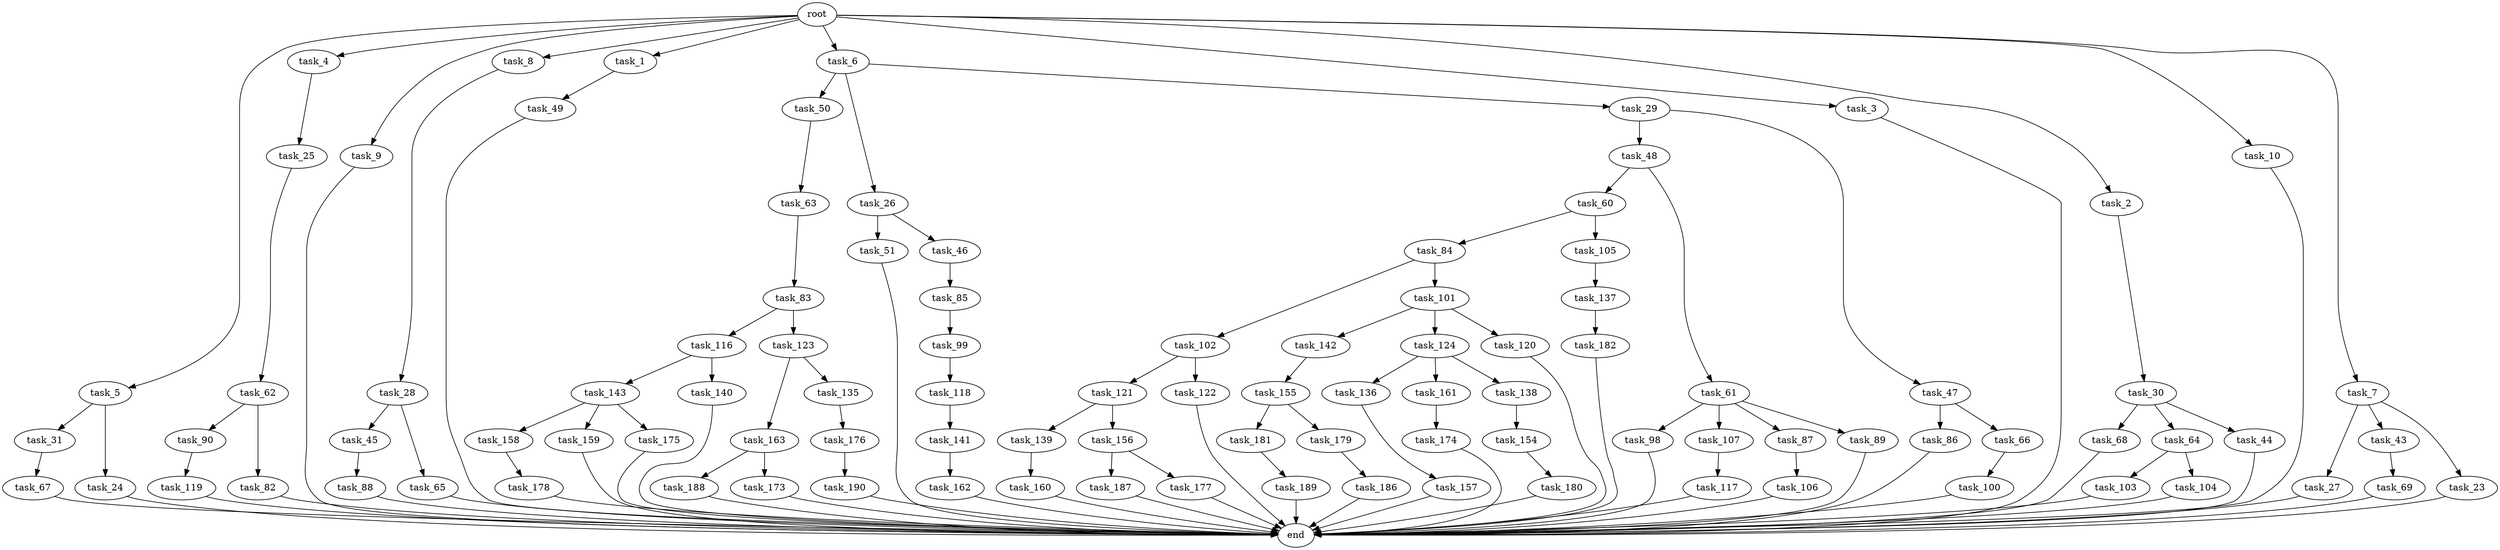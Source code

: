 digraph G {
  task_136 [size="1374389534.720000"];
  task_27 [size="1374389534.720000"];
  task_68 [size="1374389534.720000"];
  task_50 [size="773094113.280000"];
  task_119 [size="1374389534.720000"];
  task_181 [size="2147483648.000000"];
  task_182 [size="5497558138.880000"];
  task_189 [size="3092376453.120000"];
  task_116 [size="2147483648.000000"];
  task_187 [size="5497558138.880000"];
  task_5 [size="10.240000"];
  task_4 [size="10.240000"];
  task_121 [size="2147483648.000000"];
  task_84 [size="6957847019.520000"];
  task_90 [size="6957847019.520000"];
  task_31 [size="3092376453.120000"];
  task_143 [size="6957847019.520000"];
  task_26 [size="773094113.280000"];
  task_64 [size="1374389534.720000"];
  task_103 [size="2147483648.000000"];
  task_118 [size="343597383.680000"];
  task_141 [size="8589934592.000000"];
  task_190 [size="3092376453.120000"];
  task_51 [size="8589934592.000000"];
  task_28 [size="1374389534.720000"];
  task_102 [size="2147483648.000000"];
  task_82 [size="6957847019.520000"];
  task_9 [size="10.240000"];
  task_44 [size="1374389534.720000"];
  task_105 [size="6957847019.520000"];
  task_98 [size="773094113.280000"];
  task_186 [size="6957847019.520000"];
  task_88 [size="8589934592.000000"];
  root [size="0.000000"];
  task_8 [size="10.240000"];
  task_117 [size="4209067950.080000"];
  task_86 [size="5497558138.880000"];
  task_160 [size="8589934592.000000"];
  task_179 [size="2147483648.000000"];
  task_83 [size="3092376453.120000"];
  task_1 [size="10.240000"];
  task_174 [size="3092376453.120000"];
  task_60 [size="6957847019.520000"];
  task_188 [size="6957847019.520000"];
  task_140 [size="6957847019.520000"];
  task_158 [size="8589934592.000000"];
  task_24 [size="3092376453.120000"];
  task_180 [size="6957847019.520000"];
  task_157 [size="343597383.680000"];
  task_104 [size="2147483648.000000"];
  task_177 [size="5497558138.880000"];
  task_106 [size="773094113.280000"];
  task_43 [size="1374389534.720000"];
  task_63 [size="4209067950.080000"];
  task_6 [size="10.240000"];
  task_173 [size="6957847019.520000"];
  task_3 [size="10.240000"];
  task_139 [size="6957847019.520000"];
  end [size="0.000000"];
  task_142 [size="3092376453.120000"];
  task_85 [size="773094113.280000"];
  task_69 [size="343597383.680000"];
  task_154 [size="4209067950.080000"];
  task_176 [size="1374389534.720000"];
  task_62 [size="3092376453.120000"];
  task_163 [size="773094113.280000"];
  task_161 [size="1374389534.720000"];
  task_107 [size="773094113.280000"];
  task_30 [size="773094113.280000"];
  task_137 [size="8589934592.000000"];
  task_48 [size="1374389534.720000"];
  task_45 [size="5497558138.880000"];
  task_46 [size="8589934592.000000"];
  task_124 [size="3092376453.120000"];
  task_99 [size="2147483648.000000"];
  task_162 [size="4209067950.080000"];
  task_2 [size="10.240000"];
  task_138 [size="1374389534.720000"];
  task_25 [size="773094113.280000"];
  task_156 [size="6957847019.520000"];
  task_29 [size="773094113.280000"];
  task_123 [size="2147483648.000000"];
  task_23 [size="1374389534.720000"];
  task_87 [size="773094113.280000"];
  task_122 [size="2147483648.000000"];
  task_178 [size="2147483648.000000"];
  task_120 [size="3092376453.120000"];
  task_155 [size="6957847019.520000"];
  task_10 [size="10.240000"];
  task_65 [size="5497558138.880000"];
  task_67 [size="6957847019.520000"];
  task_7 [size="10.240000"];
  task_135 [size="773094113.280000"];
  task_49 [size="343597383.680000"];
  task_47 [size="1374389534.720000"];
  task_100 [size="343597383.680000"];
  task_89 [size="773094113.280000"];
  task_61 [size="6957847019.520000"];
  task_66 [size="5497558138.880000"];
  task_101 [size="2147483648.000000"];
  task_159 [size="8589934592.000000"];
  task_175 [size="8589934592.000000"];

  task_136 -> task_157 [size="33554432.000000"];
  task_27 -> end [size="1.000000"];
  task_68 -> end [size="1.000000"];
  task_50 -> task_63 [size="411041792.000000"];
  task_119 -> end [size="1.000000"];
  task_181 -> task_189 [size="301989888.000000"];
  task_182 -> end [size="1.000000"];
  task_189 -> end [size="1.000000"];
  task_116 -> task_140 [size="679477248.000000"];
  task_116 -> task_143 [size="679477248.000000"];
  task_187 -> end [size="1.000000"];
  task_5 -> task_31 [size="301989888.000000"];
  task_5 -> task_24 [size="301989888.000000"];
  task_4 -> task_25 [size="75497472.000000"];
  task_121 -> task_139 [size="679477248.000000"];
  task_121 -> task_156 [size="679477248.000000"];
  task_84 -> task_102 [size="209715200.000000"];
  task_84 -> task_101 [size="209715200.000000"];
  task_90 -> task_119 [size="134217728.000000"];
  task_31 -> task_67 [size="679477248.000000"];
  task_143 -> task_158 [size="838860800.000000"];
  task_143 -> task_159 [size="838860800.000000"];
  task_143 -> task_175 [size="838860800.000000"];
  task_26 -> task_46 [size="838860800.000000"];
  task_26 -> task_51 [size="838860800.000000"];
  task_64 -> task_104 [size="209715200.000000"];
  task_64 -> task_103 [size="209715200.000000"];
  task_103 -> end [size="1.000000"];
  task_118 -> task_141 [size="838860800.000000"];
  task_141 -> task_162 [size="411041792.000000"];
  task_190 -> end [size="1.000000"];
  task_51 -> end [size="1.000000"];
  task_28 -> task_45 [size="536870912.000000"];
  task_28 -> task_65 [size="536870912.000000"];
  task_102 -> task_121 [size="209715200.000000"];
  task_102 -> task_122 [size="209715200.000000"];
  task_82 -> end [size="1.000000"];
  task_9 -> end [size="1.000000"];
  task_44 -> end [size="1.000000"];
  task_105 -> task_137 [size="838860800.000000"];
  task_98 -> end [size="1.000000"];
  task_186 -> end [size="1.000000"];
  task_88 -> end [size="1.000000"];
  root -> task_8 [size="1.000000"];
  root -> task_10 [size="1.000000"];
  root -> task_2 [size="1.000000"];
  root -> task_5 [size="1.000000"];
  root -> task_4 [size="1.000000"];
  root -> task_9 [size="1.000000"];
  root -> task_1 [size="1.000000"];
  root -> task_7 [size="1.000000"];
  root -> task_6 [size="1.000000"];
  root -> task_3 [size="1.000000"];
  task_8 -> task_28 [size="134217728.000000"];
  task_117 -> end [size="1.000000"];
  task_86 -> end [size="1.000000"];
  task_160 -> end [size="1.000000"];
  task_179 -> task_186 [size="679477248.000000"];
  task_83 -> task_116 [size="209715200.000000"];
  task_83 -> task_123 [size="209715200.000000"];
  task_1 -> task_49 [size="33554432.000000"];
  task_174 -> end [size="1.000000"];
  task_60 -> task_84 [size="679477248.000000"];
  task_60 -> task_105 [size="679477248.000000"];
  task_188 -> end [size="1.000000"];
  task_140 -> end [size="1.000000"];
  task_158 -> task_178 [size="209715200.000000"];
  task_24 -> end [size="1.000000"];
  task_180 -> end [size="1.000000"];
  task_157 -> end [size="1.000000"];
  task_104 -> end [size="1.000000"];
  task_177 -> end [size="1.000000"];
  task_106 -> end [size="1.000000"];
  task_43 -> task_69 [size="33554432.000000"];
  task_63 -> task_83 [size="301989888.000000"];
  task_6 -> task_29 [size="75497472.000000"];
  task_6 -> task_50 [size="75497472.000000"];
  task_6 -> task_26 [size="75497472.000000"];
  task_173 -> end [size="1.000000"];
  task_3 -> end [size="1.000000"];
  task_139 -> task_160 [size="838860800.000000"];
  task_142 -> task_155 [size="679477248.000000"];
  task_85 -> task_99 [size="209715200.000000"];
  task_69 -> end [size="1.000000"];
  task_154 -> task_180 [size="679477248.000000"];
  task_176 -> task_190 [size="301989888.000000"];
  task_62 -> task_82 [size="679477248.000000"];
  task_62 -> task_90 [size="679477248.000000"];
  task_163 -> task_188 [size="679477248.000000"];
  task_163 -> task_173 [size="679477248.000000"];
  task_161 -> task_174 [size="301989888.000000"];
  task_107 -> task_117 [size="411041792.000000"];
  task_30 -> task_44 [size="134217728.000000"];
  task_30 -> task_64 [size="134217728.000000"];
  task_30 -> task_68 [size="134217728.000000"];
  task_137 -> task_182 [size="536870912.000000"];
  task_48 -> task_60 [size="679477248.000000"];
  task_48 -> task_61 [size="679477248.000000"];
  task_45 -> task_88 [size="838860800.000000"];
  task_46 -> task_85 [size="75497472.000000"];
  task_124 -> task_136 [size="134217728.000000"];
  task_124 -> task_138 [size="134217728.000000"];
  task_124 -> task_161 [size="134217728.000000"];
  task_99 -> task_118 [size="33554432.000000"];
  task_162 -> end [size="1.000000"];
  task_2 -> task_30 [size="75497472.000000"];
  task_138 -> task_154 [size="411041792.000000"];
  task_25 -> task_62 [size="301989888.000000"];
  task_156 -> task_177 [size="536870912.000000"];
  task_156 -> task_187 [size="536870912.000000"];
  task_29 -> task_47 [size="134217728.000000"];
  task_29 -> task_48 [size="134217728.000000"];
  task_123 -> task_135 [size="75497472.000000"];
  task_123 -> task_163 [size="75497472.000000"];
  task_23 -> end [size="1.000000"];
  task_87 -> task_106 [size="75497472.000000"];
  task_122 -> end [size="1.000000"];
  task_178 -> end [size="1.000000"];
  task_120 -> end [size="1.000000"];
  task_155 -> task_179 [size="209715200.000000"];
  task_155 -> task_181 [size="209715200.000000"];
  task_10 -> end [size="1.000000"];
  task_65 -> end [size="1.000000"];
  task_67 -> end [size="1.000000"];
  task_7 -> task_27 [size="134217728.000000"];
  task_7 -> task_23 [size="134217728.000000"];
  task_7 -> task_43 [size="134217728.000000"];
  task_135 -> task_176 [size="134217728.000000"];
  task_49 -> end [size="1.000000"];
  task_47 -> task_66 [size="536870912.000000"];
  task_47 -> task_86 [size="536870912.000000"];
  task_100 -> end [size="1.000000"];
  task_89 -> end [size="1.000000"];
  task_61 -> task_98 [size="75497472.000000"];
  task_61 -> task_87 [size="75497472.000000"];
  task_61 -> task_107 [size="75497472.000000"];
  task_61 -> task_89 [size="75497472.000000"];
  task_66 -> task_100 [size="33554432.000000"];
  task_101 -> task_120 [size="301989888.000000"];
  task_101 -> task_142 [size="301989888.000000"];
  task_101 -> task_124 [size="301989888.000000"];
  task_159 -> end [size="1.000000"];
  task_175 -> end [size="1.000000"];
}

